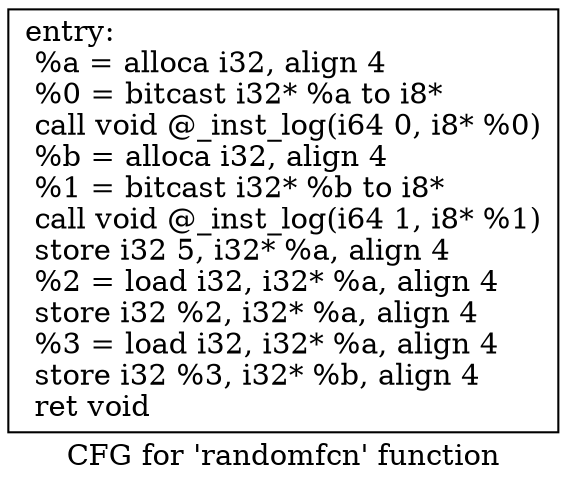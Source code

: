 digraph "CFG for 'randomfcn' function" {
	label="CFG for 'randomfcn' function";

	Node0x556f844ccb50 [shape=record,label="{entry:\l  %a = alloca i32, align 4\l  %0 = bitcast i32* %a to i8*\l  call void @_inst_log(i64 0, i8* %0)\l  %b = alloca i32, align 4\l  %1 = bitcast i32* %b to i8*\l  call void @_inst_log(i64 1, i8* %1)\l  store i32 5, i32* %a, align 4\l  %2 = load i32, i32* %a, align 4\l  store i32 %2, i32* %a, align 4\l  %3 = load i32, i32* %a, align 4\l  store i32 %3, i32* %b, align 4\l  ret void\l}"];
}
